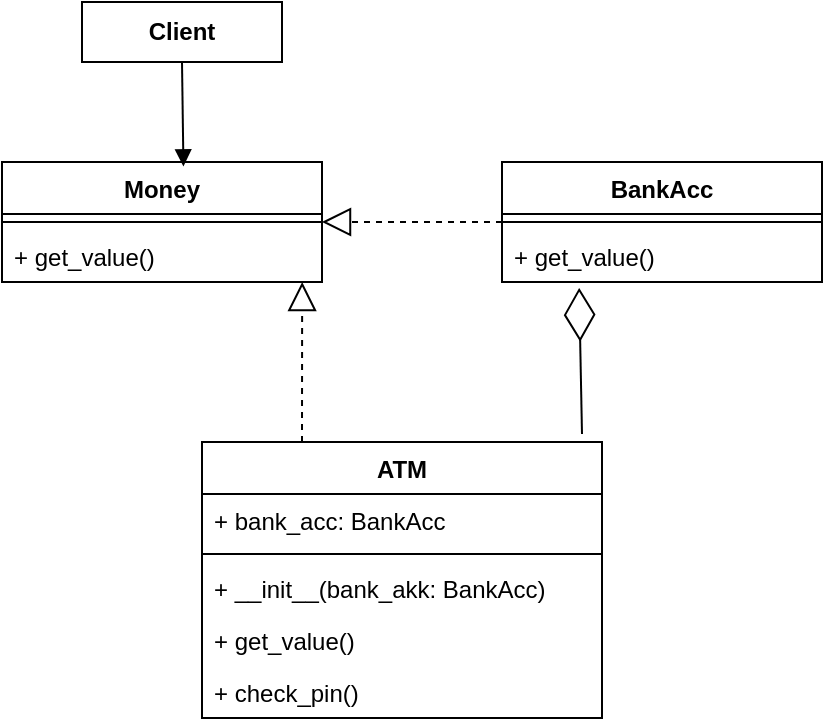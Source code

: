 <mxfile version="21.7.2" type="device">
  <diagram id="C5RBs43oDa-KdzZeNtuy" name="Page-1">
    <mxGraphModel dx="989" dy="545" grid="1" gridSize="10" guides="1" tooltips="1" connect="1" arrows="1" fold="1" page="1" pageScale="1" pageWidth="827" pageHeight="1169" math="0" shadow="0">
      <root>
        <mxCell id="WIyWlLk6GJQsqaUBKTNV-0" />
        <mxCell id="WIyWlLk6GJQsqaUBKTNV-1" parent="WIyWlLk6GJQsqaUBKTNV-0" />
        <mxCell id="UdCSzu-vNfWWB07EeS-j-0" value="Money" style="swimlane;fontStyle=1;align=center;verticalAlign=top;childLayout=stackLayout;horizontal=1;startSize=26;horizontalStack=0;resizeParent=1;resizeParentMax=0;resizeLast=0;collapsible=1;marginBottom=0;whiteSpace=wrap;html=1;" parent="WIyWlLk6GJQsqaUBKTNV-1" vertex="1">
          <mxGeometry x="110" y="190" width="160" height="60" as="geometry" />
        </mxCell>
        <mxCell id="UdCSzu-vNfWWB07EeS-j-2" value="" style="line;strokeWidth=1;fillColor=none;align=left;verticalAlign=middle;spacingTop=-1;spacingLeft=3;spacingRight=3;rotatable=0;labelPosition=right;points=[];portConstraint=eastwest;strokeColor=inherit;" parent="UdCSzu-vNfWWB07EeS-j-0" vertex="1">
          <mxGeometry y="26" width="160" height="8" as="geometry" />
        </mxCell>
        <mxCell id="UdCSzu-vNfWWB07EeS-j-3" value="+ get_value()" style="text;strokeColor=none;fillColor=none;align=left;verticalAlign=top;spacingLeft=4;spacingRight=4;overflow=hidden;rotatable=0;points=[[0,0.5],[1,0.5]];portConstraint=eastwest;whiteSpace=wrap;html=1;" parent="UdCSzu-vNfWWB07EeS-j-0" vertex="1">
          <mxGeometry y="34" width="160" height="26" as="geometry" />
        </mxCell>
        <mxCell id="UdCSzu-vNfWWB07EeS-j-4" value="BankAcc" style="swimlane;fontStyle=1;align=center;verticalAlign=top;childLayout=stackLayout;horizontal=1;startSize=26;horizontalStack=0;resizeParent=1;resizeParentMax=0;resizeLast=0;collapsible=1;marginBottom=0;whiteSpace=wrap;html=1;" parent="WIyWlLk6GJQsqaUBKTNV-1" vertex="1">
          <mxGeometry x="360" y="190" width="160" height="60" as="geometry" />
        </mxCell>
        <mxCell id="UdCSzu-vNfWWB07EeS-j-6" value="" style="line;strokeWidth=1;fillColor=none;align=left;verticalAlign=middle;spacingTop=-1;spacingLeft=3;spacingRight=3;rotatable=0;labelPosition=right;points=[];portConstraint=eastwest;strokeColor=inherit;" parent="UdCSzu-vNfWWB07EeS-j-4" vertex="1">
          <mxGeometry y="26" width="160" height="8" as="geometry" />
        </mxCell>
        <mxCell id="UdCSzu-vNfWWB07EeS-j-7" value="+ get_value()" style="text;strokeColor=none;fillColor=none;align=left;verticalAlign=top;spacingLeft=4;spacingRight=4;overflow=hidden;rotatable=0;points=[[0,0.5],[1,0.5]];portConstraint=eastwest;whiteSpace=wrap;html=1;" parent="UdCSzu-vNfWWB07EeS-j-4" vertex="1">
          <mxGeometry y="34" width="160" height="26" as="geometry" />
        </mxCell>
        <mxCell id="UdCSzu-vNfWWB07EeS-j-8" value="" style="endArrow=block;dashed=1;endFill=0;endSize=12;html=1;rounded=0;entryX=1;entryY=0.5;entryDx=0;entryDy=0;exitX=0;exitY=0.5;exitDx=0;exitDy=0;" parent="WIyWlLk6GJQsqaUBKTNV-1" source="UdCSzu-vNfWWB07EeS-j-4" target="UdCSzu-vNfWWB07EeS-j-0" edge="1">
          <mxGeometry width="160" relative="1" as="geometry">
            <mxPoint x="310" y="340" as="sourcePoint" />
            <mxPoint x="430" y="340" as="targetPoint" />
          </mxGeometry>
        </mxCell>
        <mxCell id="UdCSzu-vNfWWB07EeS-j-9" value="ATM" style="swimlane;fontStyle=1;align=center;verticalAlign=top;childLayout=stackLayout;horizontal=1;startSize=26;horizontalStack=0;resizeParent=1;resizeParentMax=0;resizeLast=0;collapsible=1;marginBottom=0;whiteSpace=wrap;html=1;" parent="WIyWlLk6GJQsqaUBKTNV-1" vertex="1">
          <mxGeometry x="210" y="330" width="200" height="138" as="geometry" />
        </mxCell>
        <mxCell id="UdCSzu-vNfWWB07EeS-j-10" value="+ bank_acc: BankAcc" style="text;strokeColor=none;fillColor=none;align=left;verticalAlign=top;spacingLeft=4;spacingRight=4;overflow=hidden;rotatable=0;points=[[0,0.5],[1,0.5]];portConstraint=eastwest;whiteSpace=wrap;html=1;" parent="UdCSzu-vNfWWB07EeS-j-9" vertex="1">
          <mxGeometry y="26" width="200" height="26" as="geometry" />
        </mxCell>
        <mxCell id="UdCSzu-vNfWWB07EeS-j-11" value="" style="line;strokeWidth=1;fillColor=none;align=left;verticalAlign=middle;spacingTop=-1;spacingLeft=3;spacingRight=3;rotatable=0;labelPosition=right;points=[];portConstraint=eastwest;strokeColor=inherit;" parent="UdCSzu-vNfWWB07EeS-j-9" vertex="1">
          <mxGeometry y="52" width="200" height="8" as="geometry" />
        </mxCell>
        <mxCell id="UdCSzu-vNfWWB07EeS-j-13" value="+ __init__(bank_akk: BankAcc)" style="text;strokeColor=none;fillColor=none;align=left;verticalAlign=top;spacingLeft=4;spacingRight=4;overflow=hidden;rotatable=0;points=[[0,0.5],[1,0.5]];portConstraint=eastwest;whiteSpace=wrap;html=1;" parent="UdCSzu-vNfWWB07EeS-j-9" vertex="1">
          <mxGeometry y="60" width="200" height="26" as="geometry" />
        </mxCell>
        <mxCell id="UdCSzu-vNfWWB07EeS-j-12" value="+ get_value()" style="text;strokeColor=none;fillColor=none;align=left;verticalAlign=top;spacingLeft=4;spacingRight=4;overflow=hidden;rotatable=0;points=[[0,0.5],[1,0.5]];portConstraint=eastwest;whiteSpace=wrap;html=1;" parent="UdCSzu-vNfWWB07EeS-j-9" vertex="1">
          <mxGeometry y="86" width="200" height="26" as="geometry" />
        </mxCell>
        <mxCell id="UdCSzu-vNfWWB07EeS-j-14" value="+ check_pin()" style="text;strokeColor=none;fillColor=none;align=left;verticalAlign=top;spacingLeft=4;spacingRight=4;overflow=hidden;rotatable=0;points=[[0,0.5],[1,0.5]];portConstraint=eastwest;whiteSpace=wrap;html=1;" parent="UdCSzu-vNfWWB07EeS-j-9" vertex="1">
          <mxGeometry y="112" width="200" height="26" as="geometry" />
        </mxCell>
        <mxCell id="UdCSzu-vNfWWB07EeS-j-15" value="" style="endArrow=block;dashed=1;endFill=0;endSize=12;html=1;rounded=0;exitX=0.25;exitY=0;exitDx=0;exitDy=0;entryX=0.938;entryY=1;entryDx=0;entryDy=0;entryPerimeter=0;" parent="WIyWlLk6GJQsqaUBKTNV-1" source="UdCSzu-vNfWWB07EeS-j-9" target="UdCSzu-vNfWWB07EeS-j-3" edge="1">
          <mxGeometry width="160" relative="1" as="geometry">
            <mxPoint x="310" y="310" as="sourcePoint" />
            <mxPoint x="310" y="280" as="targetPoint" />
          </mxGeometry>
        </mxCell>
        <mxCell id="ifkwbnF6Vkx-OgXLOYGg-0" value="" style="endArrow=diamondThin;endFill=0;endSize=24;html=1;rounded=0;entryX=0.241;entryY=1.113;entryDx=0;entryDy=0;entryPerimeter=0;exitX=0.95;exitY=-0.029;exitDx=0;exitDy=0;exitPerimeter=0;" edge="1" parent="WIyWlLk6GJQsqaUBKTNV-1" source="UdCSzu-vNfWWB07EeS-j-9" target="UdCSzu-vNfWWB07EeS-j-7">
          <mxGeometry width="160" relative="1" as="geometry">
            <mxPoint x="340" y="310" as="sourcePoint" />
            <mxPoint x="500" y="310" as="targetPoint" />
          </mxGeometry>
        </mxCell>
        <mxCell id="ifkwbnF6Vkx-OgXLOYGg-1" value="&lt;b&gt;Client&lt;/b&gt;" style="html=1;whiteSpace=wrap;" vertex="1" parent="WIyWlLk6GJQsqaUBKTNV-1">
          <mxGeometry x="150" y="110" width="100" height="30" as="geometry" />
        </mxCell>
        <mxCell id="ifkwbnF6Vkx-OgXLOYGg-2" value="" style="html=1;verticalAlign=bottom;endArrow=block;curved=0;rounded=0;exitX=0.5;exitY=1;exitDx=0;exitDy=0;entryX=0.567;entryY=0.037;entryDx=0;entryDy=0;entryPerimeter=0;" edge="1" parent="WIyWlLk6GJQsqaUBKTNV-1" source="ifkwbnF6Vkx-OgXLOYGg-1" target="UdCSzu-vNfWWB07EeS-j-0">
          <mxGeometry width="80" relative="1" as="geometry">
            <mxPoint x="190" y="160" as="sourcePoint" />
            <mxPoint x="270" y="160" as="targetPoint" />
          </mxGeometry>
        </mxCell>
      </root>
    </mxGraphModel>
  </diagram>
</mxfile>
